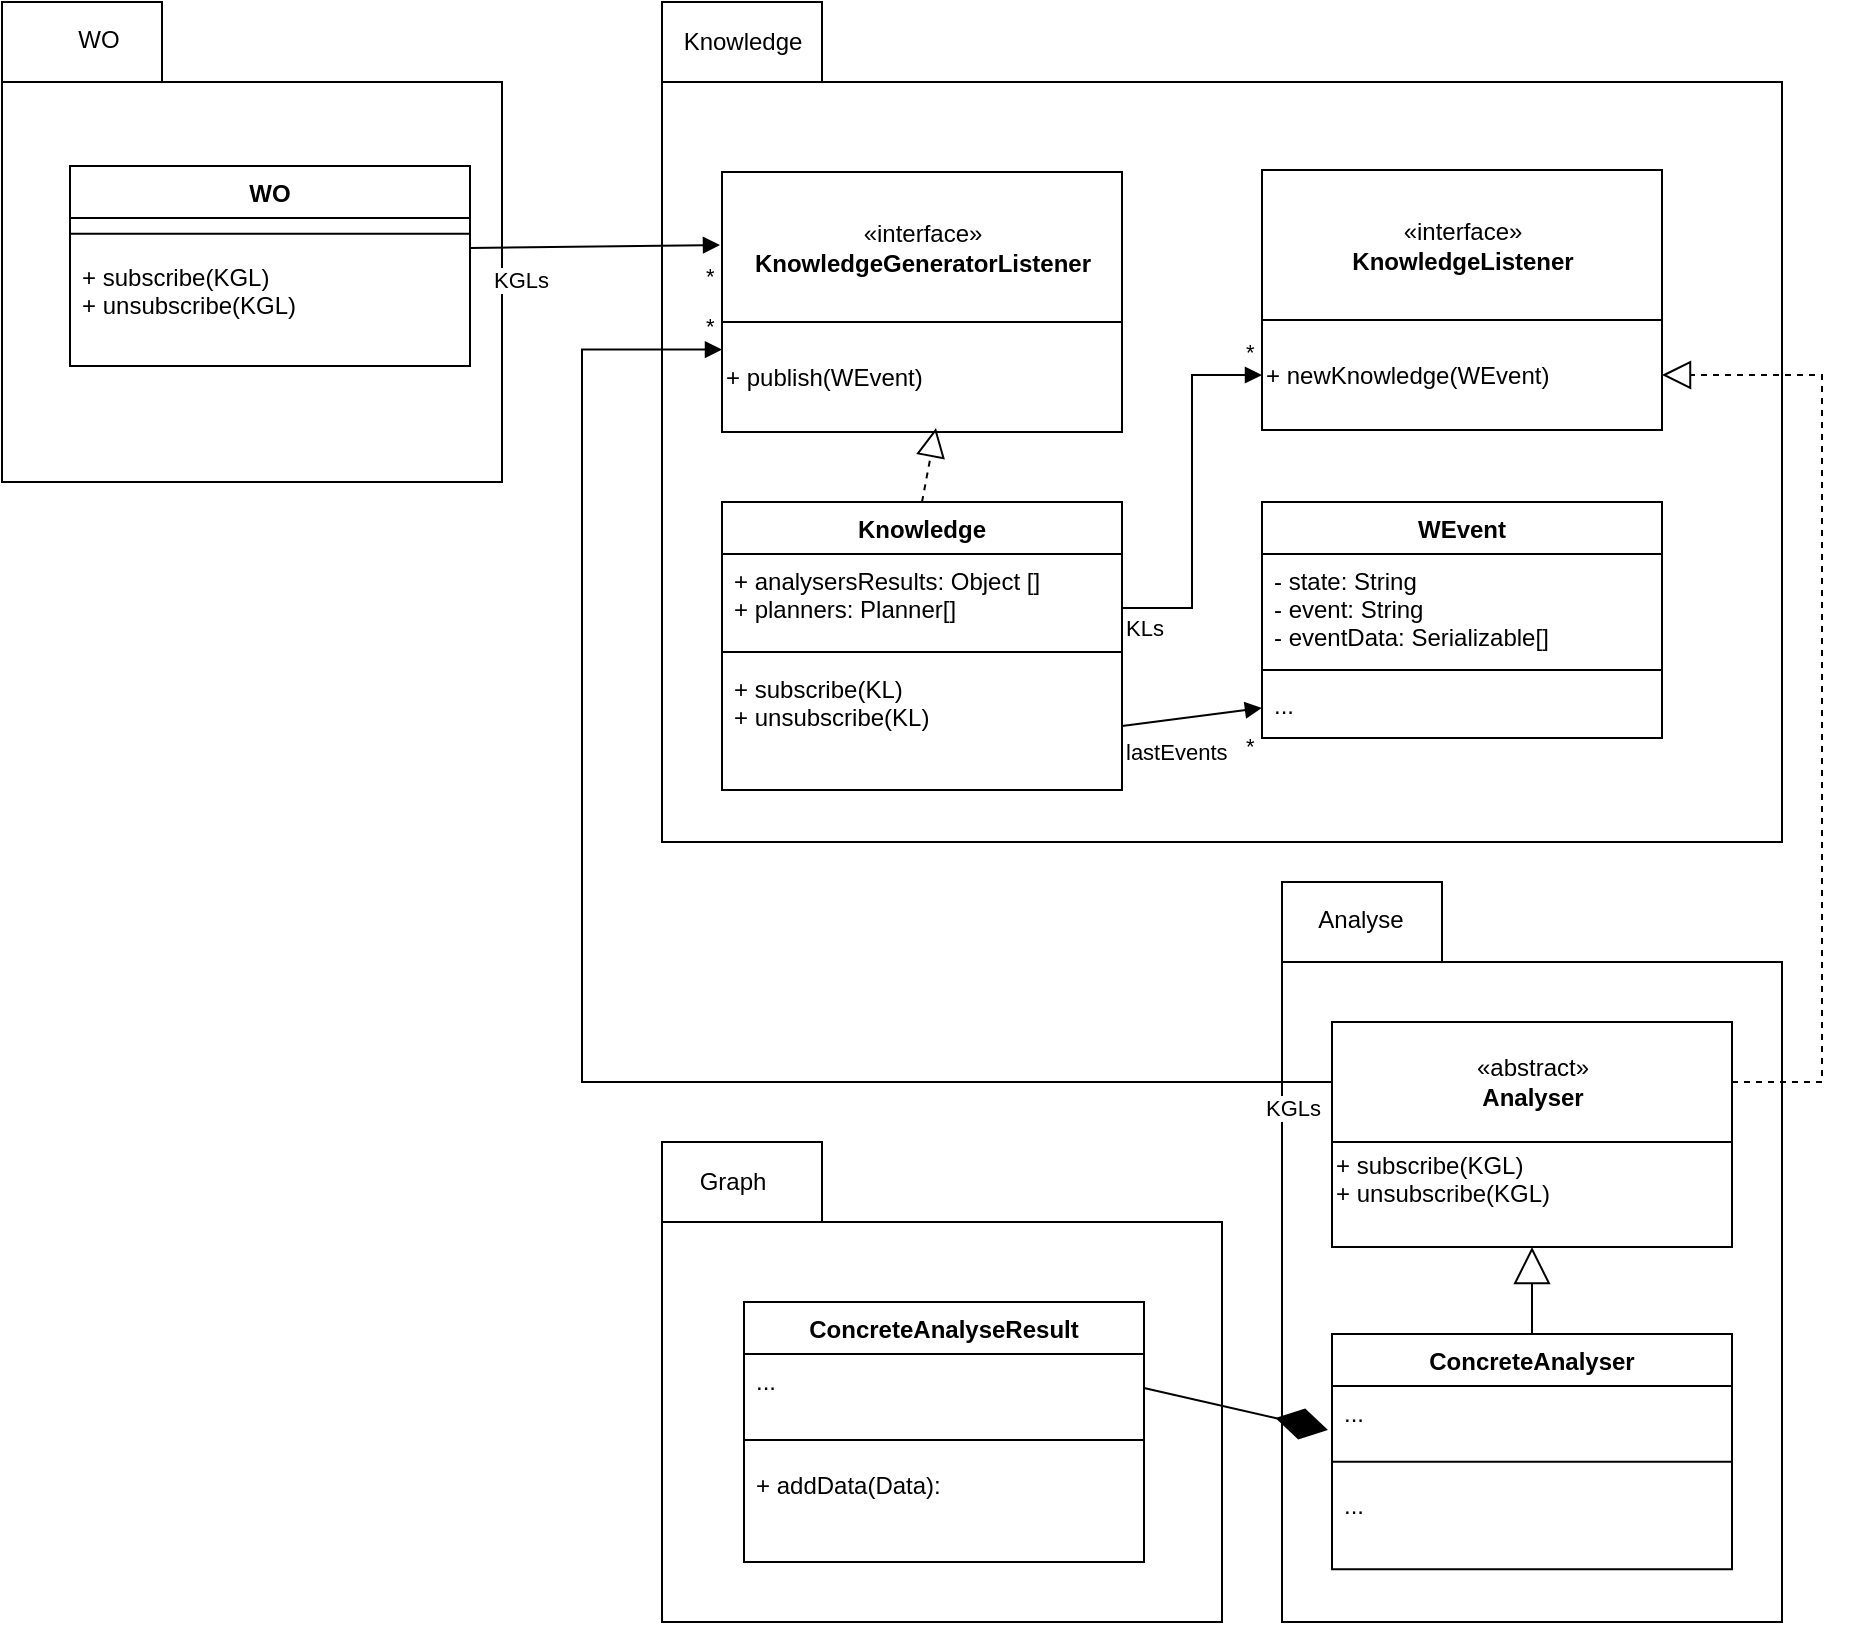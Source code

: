 <mxfile version="17.4.6" type="device"><diagram id="Yqugyijq5YlDbSkAFISn" name="Page-1"><mxGraphModel dx="1251" dy="683" grid="1" gridSize="10" guides="1" tooltips="1" connect="1" arrows="1" fold="1" page="1" pageScale="1" pageWidth="827" pageHeight="1169" math="0" shadow="0"><root><mxCell id="0"/><mxCell id="1" parent="0"/><mxCell id="Z8oiKw5DuyH3XKK-OH6--63" value="" style="group" parent="1" vertex="1" connectable="0"><mxGeometry x="450" y="588.81" width="280" height="240" as="geometry"/></mxCell><mxCell id="_vWEcEJ-Xst0FUTf1AmV-3" value="" style="group" parent="Z8oiKw5DuyH3XKK-OH6--63" vertex="1" connectable="0"><mxGeometry x="-50" y="101.19" width="280" height="240" as="geometry"/></mxCell><mxCell id="Z8oiKw5DuyH3XKK-OH6--50" value="" style="shape=folder;fontStyle=1;spacingTop=10;tabWidth=80;tabHeight=40;tabPosition=left;html=1;" parent="_vWEcEJ-Xst0FUTf1AmV-3" vertex="1"><mxGeometry width="280" height="240" as="geometry"/></mxCell><mxCell id="Z8oiKw5DuyH3XKK-OH6--54" value="Graph" style="text;html=1;align=center;verticalAlign=middle;resizable=0;points=[];autosize=1;strokeColor=none;" parent="_vWEcEJ-Xst0FUTf1AmV-3" vertex="1"><mxGeometry x="10" y="10" width="50" height="20" as="geometry"/></mxCell><mxCell id="Z8oiKw5DuyH3XKK-OH6--46" value="ConcreteAnalyseResult" style="swimlane;fontStyle=1;align=center;verticalAlign=top;childLayout=stackLayout;horizontal=1;startSize=26;horizontalStack=0;resizeParent=1;resizeParentMax=0;resizeLast=0;collapsible=1;marginBottom=0;" parent="_vWEcEJ-Xst0FUTf1AmV-3" vertex="1"><mxGeometry x="41" y="80" width="200" height="130" as="geometry"/></mxCell><mxCell id="Z8oiKw5DuyH3XKK-OH6--47" value="..." style="text;strokeColor=none;fillColor=none;align=left;verticalAlign=top;spacingLeft=4;spacingRight=4;overflow=hidden;rotatable=0;points=[[0,0.5],[1,0.5]];portConstraint=eastwest;" parent="Z8oiKw5DuyH3XKK-OH6--46" vertex="1"><mxGeometry y="26" width="200" height="34" as="geometry"/></mxCell><mxCell id="Z8oiKw5DuyH3XKK-OH6--48" value="" style="line;strokeWidth=1;fillColor=none;align=left;verticalAlign=middle;spacingTop=-1;spacingLeft=3;spacingRight=3;rotatable=0;labelPosition=right;points=[];portConstraint=eastwest;" parent="Z8oiKw5DuyH3XKK-OH6--46" vertex="1"><mxGeometry y="60" width="200" height="18" as="geometry"/></mxCell><mxCell id="Z8oiKw5DuyH3XKK-OH6--49" value="+ addData(Data):" style="text;strokeColor=none;fillColor=none;align=left;verticalAlign=top;spacingLeft=4;spacingRight=4;overflow=hidden;rotatable=0;points=[[0,0.5],[1,0.5]];portConstraint=eastwest;" parent="Z8oiKw5DuyH3XKK-OH6--46" vertex="1"><mxGeometry y="78" width="200" height="52" as="geometry"/></mxCell><mxCell id="Z8oiKw5DuyH3XKK-OH6--61" value="" style="group" parent="1" vertex="1" connectable="0"><mxGeometry x="400" y="120" width="560" height="420" as="geometry"/></mxCell><mxCell id="Z8oiKw5DuyH3XKK-OH6--8" value="" style="shape=folder;fontStyle=1;spacingTop=10;tabWidth=80;tabHeight=40;tabPosition=left;html=1;" parent="Z8oiKw5DuyH3XKK-OH6--61" vertex="1"><mxGeometry width="560" height="420" as="geometry"/></mxCell><mxCell id="Z8oiKw5DuyH3XKK-OH6--9" value="Knowledge" style="text;html=1;align=center;verticalAlign=middle;resizable=0;points=[];autosize=1;strokeColor=none;" parent="Z8oiKw5DuyH3XKK-OH6--61" vertex="1"><mxGeometry x="5" y="10" width="70" height="20" as="geometry"/></mxCell><mxCell id="Z8oiKw5DuyH3XKK-OH6--19" value="" style="line;strokeWidth=1;fillColor=none;align=left;verticalAlign=middle;spacingTop=-1;spacingLeft=3;spacingRight=3;rotatable=0;labelPosition=right;points=[];portConstraint=eastwest;" parent="Z8oiKw5DuyH3XKK-OH6--61" vertex="1"><mxGeometry x="30" y="320" width="200" height="10" as="geometry"/></mxCell><mxCell id="Z8oiKw5DuyH3XKK-OH6--17" value="Knowledge" style="swimlane;fontStyle=1;align=center;verticalAlign=top;childLayout=stackLayout;horizontal=1;startSize=26;horizontalStack=0;resizeParent=1;resizeParentMax=0;resizeLast=0;collapsible=1;marginBottom=0;" parent="1" vertex="1"><mxGeometry x="430" y="370" width="200" height="144" as="geometry"/></mxCell><mxCell id="Z8oiKw5DuyH3XKK-OH6--18" value="+ analysersResults: Object []&#10;+ planners: Planner[]" style="text;strokeColor=none;fillColor=none;align=left;verticalAlign=top;spacingLeft=4;spacingRight=4;overflow=hidden;rotatable=0;points=[[0,0.5],[1,0.5]];portConstraint=eastwest;" parent="Z8oiKw5DuyH3XKK-OH6--17" vertex="1"><mxGeometry y="26" width="200" height="54" as="geometry"/></mxCell><mxCell id="Z8oiKw5DuyH3XKK-OH6--20" value="+ subscribe(KL)&#10;+ unsubscribe(KL)&#10;" style="text;strokeColor=none;fillColor=none;align=left;verticalAlign=top;spacingLeft=4;spacingRight=4;overflow=hidden;rotatable=0;points=[[0,0.5],[1,0.5]];portConstraint=eastwest;" parent="Z8oiKw5DuyH3XKK-OH6--17" vertex="1"><mxGeometry y="80" width="200" height="64" as="geometry"/></mxCell><mxCell id="Z8oiKw5DuyH3XKK-OH6--23" value="" style="group" parent="1" vertex="1" connectable="0"><mxGeometry x="430" y="205" width="200" height="130" as="geometry"/></mxCell><mxCell id="Z8oiKw5DuyH3XKK-OH6--21" value="«interface»&lt;br&gt;&lt;span style=&quot;font-weight: 700&quot;&gt;KnowledgeGeneratorListener&lt;/span&gt;" style="html=1;" parent="Z8oiKw5DuyH3XKK-OH6--23" vertex="1"><mxGeometry width="200" height="75" as="geometry"/></mxCell><mxCell id="Z8oiKw5DuyH3XKK-OH6--22" value="+ publish(WEvent)" style="html=1;align=left;" parent="Z8oiKw5DuyH3XKK-OH6--23" vertex="1"><mxGeometry y="75" width="200" height="55" as="geometry"/></mxCell><mxCell id="Z8oiKw5DuyH3XKK-OH6--24" value="WEvent" style="swimlane;fontStyle=1;align=center;verticalAlign=top;childLayout=stackLayout;horizontal=1;startSize=26;horizontalStack=0;resizeParent=1;resizeParentMax=0;resizeLast=0;collapsible=1;marginBottom=0;" parent="1" vertex="1"><mxGeometry x="700" y="370" width="200" height="118" as="geometry"/></mxCell><mxCell id="Z8oiKw5DuyH3XKK-OH6--25" value="- state: String&#10;- event: String&#10;- eventData: Serializable[]" style="text;strokeColor=none;fillColor=none;align=left;verticalAlign=top;spacingLeft=4;spacingRight=4;overflow=hidden;rotatable=0;points=[[0,0.5],[1,0.5]];portConstraint=eastwest;" parent="Z8oiKw5DuyH3XKK-OH6--24" vertex="1"><mxGeometry y="26" width="200" height="54" as="geometry"/></mxCell><mxCell id="Z8oiKw5DuyH3XKK-OH6--26" value="" style="line;strokeWidth=1;fillColor=none;align=left;verticalAlign=middle;spacingTop=-1;spacingLeft=3;spacingRight=3;rotatable=0;labelPosition=right;points=[];portConstraint=eastwest;" parent="Z8oiKw5DuyH3XKK-OH6--24" vertex="1"><mxGeometry y="80" width="200" height="8" as="geometry"/></mxCell><mxCell id="Z8oiKw5DuyH3XKK-OH6--27" value="..." style="text;strokeColor=none;fillColor=none;align=left;verticalAlign=top;spacingLeft=4;spacingRight=4;overflow=hidden;rotatable=0;points=[[0,0.5],[1,0.5]];portConstraint=eastwest;" parent="Z8oiKw5DuyH3XKK-OH6--24" vertex="1"><mxGeometry y="88" width="200" height="30" as="geometry"/></mxCell><mxCell id="Z8oiKw5DuyH3XKK-OH6--29" value="" style="group" parent="1" vertex="1" connectable="0"><mxGeometry x="700" y="204" width="200" height="130" as="geometry"/></mxCell><mxCell id="Z8oiKw5DuyH3XKK-OH6--30" value="«interface»&lt;br&gt;&lt;span style=&quot;font-weight: 700&quot;&gt;KnowledgeListener&lt;/span&gt;" style="html=1;" parent="Z8oiKw5DuyH3XKK-OH6--29" vertex="1"><mxGeometry width="200" height="75" as="geometry"/></mxCell><mxCell id="Z8oiKw5DuyH3XKK-OH6--31" value="+ newKnowledge(WEvent)" style="html=1;align=left;" parent="Z8oiKw5DuyH3XKK-OH6--29" vertex="1"><mxGeometry y="75" width="200" height="55" as="geometry"/></mxCell><mxCell id="Z8oiKw5DuyH3XKK-OH6--62" value="" style="group" parent="1" vertex="1" connectable="0"><mxGeometry x="710" y="560" width="250" height="370" as="geometry"/></mxCell><mxCell id="Z8oiKw5DuyH3XKK-OH6--38" value="" style="shape=folder;fontStyle=1;spacingTop=10;tabWidth=80;tabHeight=40;tabPosition=left;html=1;" parent="Z8oiKw5DuyH3XKK-OH6--62" vertex="1"><mxGeometry width="250" height="370" as="geometry"/></mxCell><mxCell id="Z8oiKw5DuyH3XKK-OH6--39" value="Analyse" style="text;html=1;align=center;verticalAlign=middle;resizable=0;points=[];autosize=1;strokeColor=none;" parent="Z8oiKw5DuyH3XKK-OH6--62" vertex="1"><mxGeometry x="8.929" y="8.81" width="60" height="20" as="geometry"/></mxCell><mxCell id="Z8oiKw5DuyH3XKK-OH6--56" value="" style="group" parent="Z8oiKw5DuyH3XKK-OH6--62" vertex="1" connectable="0"><mxGeometry x="25" y="70" width="200" height="112.5" as="geometry"/></mxCell><mxCell id="Z8oiKw5DuyH3XKK-OH6--57" value="«abstract»&lt;br&gt;&lt;span style=&quot;font-weight: 700&quot;&gt;Analyser&lt;/span&gt;" style="html=1;" parent="Z8oiKw5DuyH3XKK-OH6--56" vertex="1"><mxGeometry width="200" height="60" as="geometry"/></mxCell><mxCell id="Z8oiKw5DuyH3XKK-OH6--58" value="+ subscribe(KGL)&lt;br style=&quot;padding: 0px ; margin: 0px&quot;&gt;+ unsubscribe(KGL)&lt;div style=&quot;padding: 0px ; margin: 0px&quot;&gt;&lt;br style=&quot;padding: 0px ; margin: 0px&quot;&gt;&lt;/div&gt;" style="html=1;align=left;" parent="Z8oiKw5DuyH3XKK-OH6--56" vertex="1"><mxGeometry y="60" width="200" height="52.5" as="geometry"/></mxCell><mxCell id="Z8oiKw5DuyH3XKK-OH6--40" value="ConcreteAnalyser" style="swimlane;fontStyle=1;align=center;verticalAlign=top;childLayout=stackLayout;horizontal=1;startSize=26;horizontalStack=0;resizeParent=1;resizeParentMax=0;resizeLast=0;collapsible=1;marginBottom=0;" parent="Z8oiKw5DuyH3XKK-OH6--62" vertex="1"><mxGeometry x="25" y="226.002" width="200" height="117.619" as="geometry"><mxRectangle x="1030" y="374" width="120" height="26" as="alternateBounds"/></mxGeometry></mxCell><mxCell id="Z8oiKw5DuyH3XKK-OH6--41" value="..." style="text;strokeColor=none;fillColor=none;align=left;verticalAlign=top;spacingLeft=4;spacingRight=4;overflow=hidden;rotatable=0;points=[[0,0.5],[1,0.5]];portConstraint=eastwest;" parent="Z8oiKw5DuyH3XKK-OH6--40" vertex="1"><mxGeometry y="26" width="200" height="29.952" as="geometry"/></mxCell><mxCell id="Z8oiKw5DuyH3XKK-OH6--42" value="" style="line;strokeWidth=1;fillColor=none;align=left;verticalAlign=middle;spacingTop=-1;spacingLeft=3;spacingRight=3;rotatable=0;labelPosition=right;points=[];portConstraint=eastwest;" parent="Z8oiKw5DuyH3XKK-OH6--40" vertex="1"><mxGeometry y="55.952" width="200" height="15.857" as="geometry"/></mxCell><mxCell id="Z8oiKw5DuyH3XKK-OH6--43" value="..." style="text;strokeColor=none;fillColor=none;align=left;verticalAlign=top;spacingLeft=4;spacingRight=4;overflow=hidden;rotatable=0;points=[[0,0.5],[1,0.5]];portConstraint=eastwest;" parent="Z8oiKw5DuyH3XKK-OH6--40" vertex="1"><mxGeometry y="71.81" width="200" height="45.81" as="geometry"/></mxCell><mxCell id="JWWmPSx0xVj3vrEICYfB-15" value="" style="endArrow=block;endSize=16;endFill=0;html=1;rounded=0;exitX=0.5;exitY=0;exitDx=0;exitDy=0;" parent="Z8oiKw5DuyH3XKK-OH6--62" source="Z8oiKw5DuyH3XKK-OH6--40" target="Z8oiKw5DuyH3XKK-OH6--58" edge="1"><mxGeometry width="160" relative="1" as="geometry"><mxPoint x="-360" y="30" as="sourcePoint"/><mxPoint x="-200" y="30" as="targetPoint"/></mxGeometry></mxCell><mxCell id="_vWEcEJ-Xst0FUTf1AmV-6" value="" style="shape=folder;fontStyle=1;spacingTop=10;tabWidth=80;tabHeight=40;tabPosition=left;html=1;" parent="1" vertex="1"><mxGeometry x="70" y="120" width="250" height="240" as="geometry"/></mxCell><mxCell id="_vWEcEJ-Xst0FUTf1AmV-7" value="WO" style="text;html=1;align=center;verticalAlign=middle;resizable=0;points=[];autosize=1;strokeColor=none;" parent="1" vertex="1"><mxGeometry x="97.929" y="128.81" width="40" height="20" as="geometry"/></mxCell><mxCell id="_vWEcEJ-Xst0FUTf1AmV-11" value="WO" style="swimlane;fontStyle=1;align=center;verticalAlign=top;childLayout=stackLayout;horizontal=1;startSize=26;horizontalStack=0;resizeParent=1;resizeParentMax=0;resizeLast=0;collapsible=1;marginBottom=0;" parent="1" vertex="1"><mxGeometry x="104" y="202.002" width="200" height="100.047" as="geometry"><mxRectangle x="1030" y="374" width="120" height="26" as="alternateBounds"/></mxGeometry></mxCell><mxCell id="_vWEcEJ-Xst0FUTf1AmV-13" value="" style="line;strokeWidth=1;fillColor=none;align=left;verticalAlign=middle;spacingTop=-1;spacingLeft=3;spacingRight=3;rotatable=0;labelPosition=right;points=[];portConstraint=eastwest;" parent="_vWEcEJ-Xst0FUTf1AmV-11" vertex="1"><mxGeometry y="26" width="200" height="15.857" as="geometry"/></mxCell><mxCell id="_vWEcEJ-Xst0FUTf1AmV-14" value="+ subscribe(KGL)&#10;+ unsubscribe(KGL)&#10;" style="text;strokeColor=none;fillColor=none;align=left;verticalAlign=top;spacingLeft=4;spacingRight=4;overflow=hidden;rotatable=0;points=[[0,0.5],[1,0.5]];portConstraint=eastwest;" parent="_vWEcEJ-Xst0FUTf1AmV-11" vertex="1"><mxGeometry y="41.857" width="200" height="58.19" as="geometry"/></mxCell><mxCell id="JWWmPSx0xVj3vrEICYfB-8" value="KGLs" style="endArrow=block;endFill=1;html=1;align=left;verticalAlign=top;rounded=0;entryX=0;entryY=0.5;entryDx=0;entryDy=0;exitX=1;exitY=0.5;exitDx=0;exitDy=0;" parent="1" edge="1"><mxGeometry x="-0.85" y="-2" relative="1" as="geometry"><mxPoint x="304" y="242.978" as="sourcePoint"/><mxPoint x="429" y="241.5" as="targetPoint"/><mxPoint y="1" as="offset"/></mxGeometry></mxCell><mxCell id="JWWmPSx0xVj3vrEICYfB-9" value="*" style="edgeLabel;resizable=0;html=1;align=left;verticalAlign=bottom;" parent="JWWmPSx0xVj3vrEICYfB-8" connectable="0" vertex="1"><mxGeometry x="-1" relative="1" as="geometry"><mxPoint x="116" y="23" as="offset"/></mxGeometry></mxCell><mxCell id="JWWmPSx0xVj3vrEICYfB-11" value="KGLs" style="endArrow=block;endFill=1;html=1;edgeStyle=orthogonalEdgeStyle;align=left;verticalAlign=top;rounded=0;exitX=0;exitY=0.5;exitDx=0;exitDy=0;entryX=0;entryY=0.25;entryDx=0;entryDy=0;" parent="1" edge="1"><mxGeometry x="-0.914" relative="1" as="geometry"><mxPoint x="735" y="660" as="sourcePoint"/><mxPoint x="430" y="293.75" as="targetPoint"/><Array as="points"><mxPoint x="360" y="660"/><mxPoint x="360" y="294"/></Array><mxPoint as="offset"/></mxGeometry></mxCell><mxCell id="JWWmPSx0xVj3vrEICYfB-12" value="*" style="edgeLabel;resizable=0;html=1;align=left;verticalAlign=bottom;" parent="JWWmPSx0xVj3vrEICYfB-11" connectable="0" vertex="1"><mxGeometry x="-1" relative="1" as="geometry"><mxPoint x="-315" y="-370" as="offset"/></mxGeometry></mxCell><mxCell id="JWWmPSx0xVj3vrEICYfB-13" value="" style="endArrow=block;dashed=1;endFill=0;endSize=12;html=1;rounded=0;exitX=1;exitY=0.5;exitDx=0;exitDy=0;entryX=1;entryY=0.5;entryDx=0;entryDy=0;edgeStyle=orthogonalEdgeStyle;" parent="1" source="Z8oiKw5DuyH3XKK-OH6--57" target="Z8oiKw5DuyH3XKK-OH6--31" edge="1"><mxGeometry width="160" relative="1" as="geometry"><mxPoint x="380" y="380" as="sourcePoint"/><mxPoint x="540" y="380" as="targetPoint"/><Array as="points"><mxPoint x="980" y="660"/><mxPoint x="980" y="307"/></Array></mxGeometry></mxCell><mxCell id="JWWmPSx0xVj3vrEICYfB-14" value="" style="endArrow=block;dashed=1;endFill=0;endSize=12;html=1;rounded=0;entryX=0.535;entryY=0.964;entryDx=0;entryDy=0;entryPerimeter=0;exitX=0.5;exitY=0;exitDx=0;exitDy=0;" parent="1" source="Z8oiKw5DuyH3XKK-OH6--17" target="Z8oiKw5DuyH3XKK-OH6--22" edge="1"><mxGeometry width="160" relative="1" as="geometry"><mxPoint x="380" y="380" as="sourcePoint"/><mxPoint x="540" y="380" as="targetPoint"/></mxGeometry></mxCell><mxCell id="JWWmPSx0xVj3vrEICYfB-16" value="KLs" style="endArrow=block;endFill=1;html=1;edgeStyle=orthogonalEdgeStyle;align=left;verticalAlign=top;rounded=0;exitX=1;exitY=0.5;exitDx=0;exitDy=0;entryX=0;entryY=0.5;entryDx=0;entryDy=0;" parent="1" source="Z8oiKw5DuyH3XKK-OH6--18" target="Z8oiKw5DuyH3XKK-OH6--31" edge="1"><mxGeometry x="-1" y="3" relative="1" as="geometry"><mxPoint x="350" y="590" as="sourcePoint"/><mxPoint x="510" y="590" as="targetPoint"/><mxPoint as="offset"/></mxGeometry></mxCell><mxCell id="JWWmPSx0xVj3vrEICYfB-17" value="*" style="edgeLabel;resizable=0;html=1;align=left;verticalAlign=bottom;" parent="JWWmPSx0xVj3vrEICYfB-16" connectable="0" vertex="1"><mxGeometry x="-1" relative="1" as="geometry"><mxPoint x="60" y="-120" as="offset"/></mxGeometry></mxCell><mxCell id="JWWmPSx0xVj3vrEICYfB-18" value="lastEvents" style="endArrow=block;endFill=1;html=1;align=left;verticalAlign=top;rounded=0;exitX=1;exitY=0.5;exitDx=0;exitDy=0;entryX=0;entryY=0.5;entryDx=0;entryDy=0;" parent="1" source="Z8oiKw5DuyH3XKK-OH6--20" target="Z8oiKw5DuyH3XKK-OH6--27" edge="1"><mxGeometry x="-1" relative="1" as="geometry"><mxPoint x="350" y="590" as="sourcePoint"/><mxPoint x="510" y="590" as="targetPoint"/><mxPoint as="offset"/></mxGeometry></mxCell><mxCell id="JWWmPSx0xVj3vrEICYfB-19" value="*" style="edgeLabel;resizable=0;html=1;align=left;verticalAlign=bottom;" parent="JWWmPSx0xVj3vrEICYfB-18" connectable="0" vertex="1"><mxGeometry x="-1" relative="1" as="geometry"><mxPoint x="60" y="18" as="offset"/></mxGeometry></mxCell><mxCell id="JWWmPSx0xVj3vrEICYfB-20" value="" style="endArrow=diamondThin;endFill=1;endSize=24;html=1;rounded=0;entryX=-0.01;entryY=0.734;entryDx=0;entryDy=0;entryPerimeter=0;exitX=1;exitY=0.5;exitDx=0;exitDy=0;" parent="1" source="Z8oiKw5DuyH3XKK-OH6--47" target="Z8oiKw5DuyH3XKK-OH6--41" edge="1"><mxGeometry width="160" relative="1" as="geometry"><mxPoint x="350" y="590" as="sourcePoint"/><mxPoint x="510" y="590" as="targetPoint"/></mxGeometry></mxCell></root></mxGraphModel></diagram></mxfile>